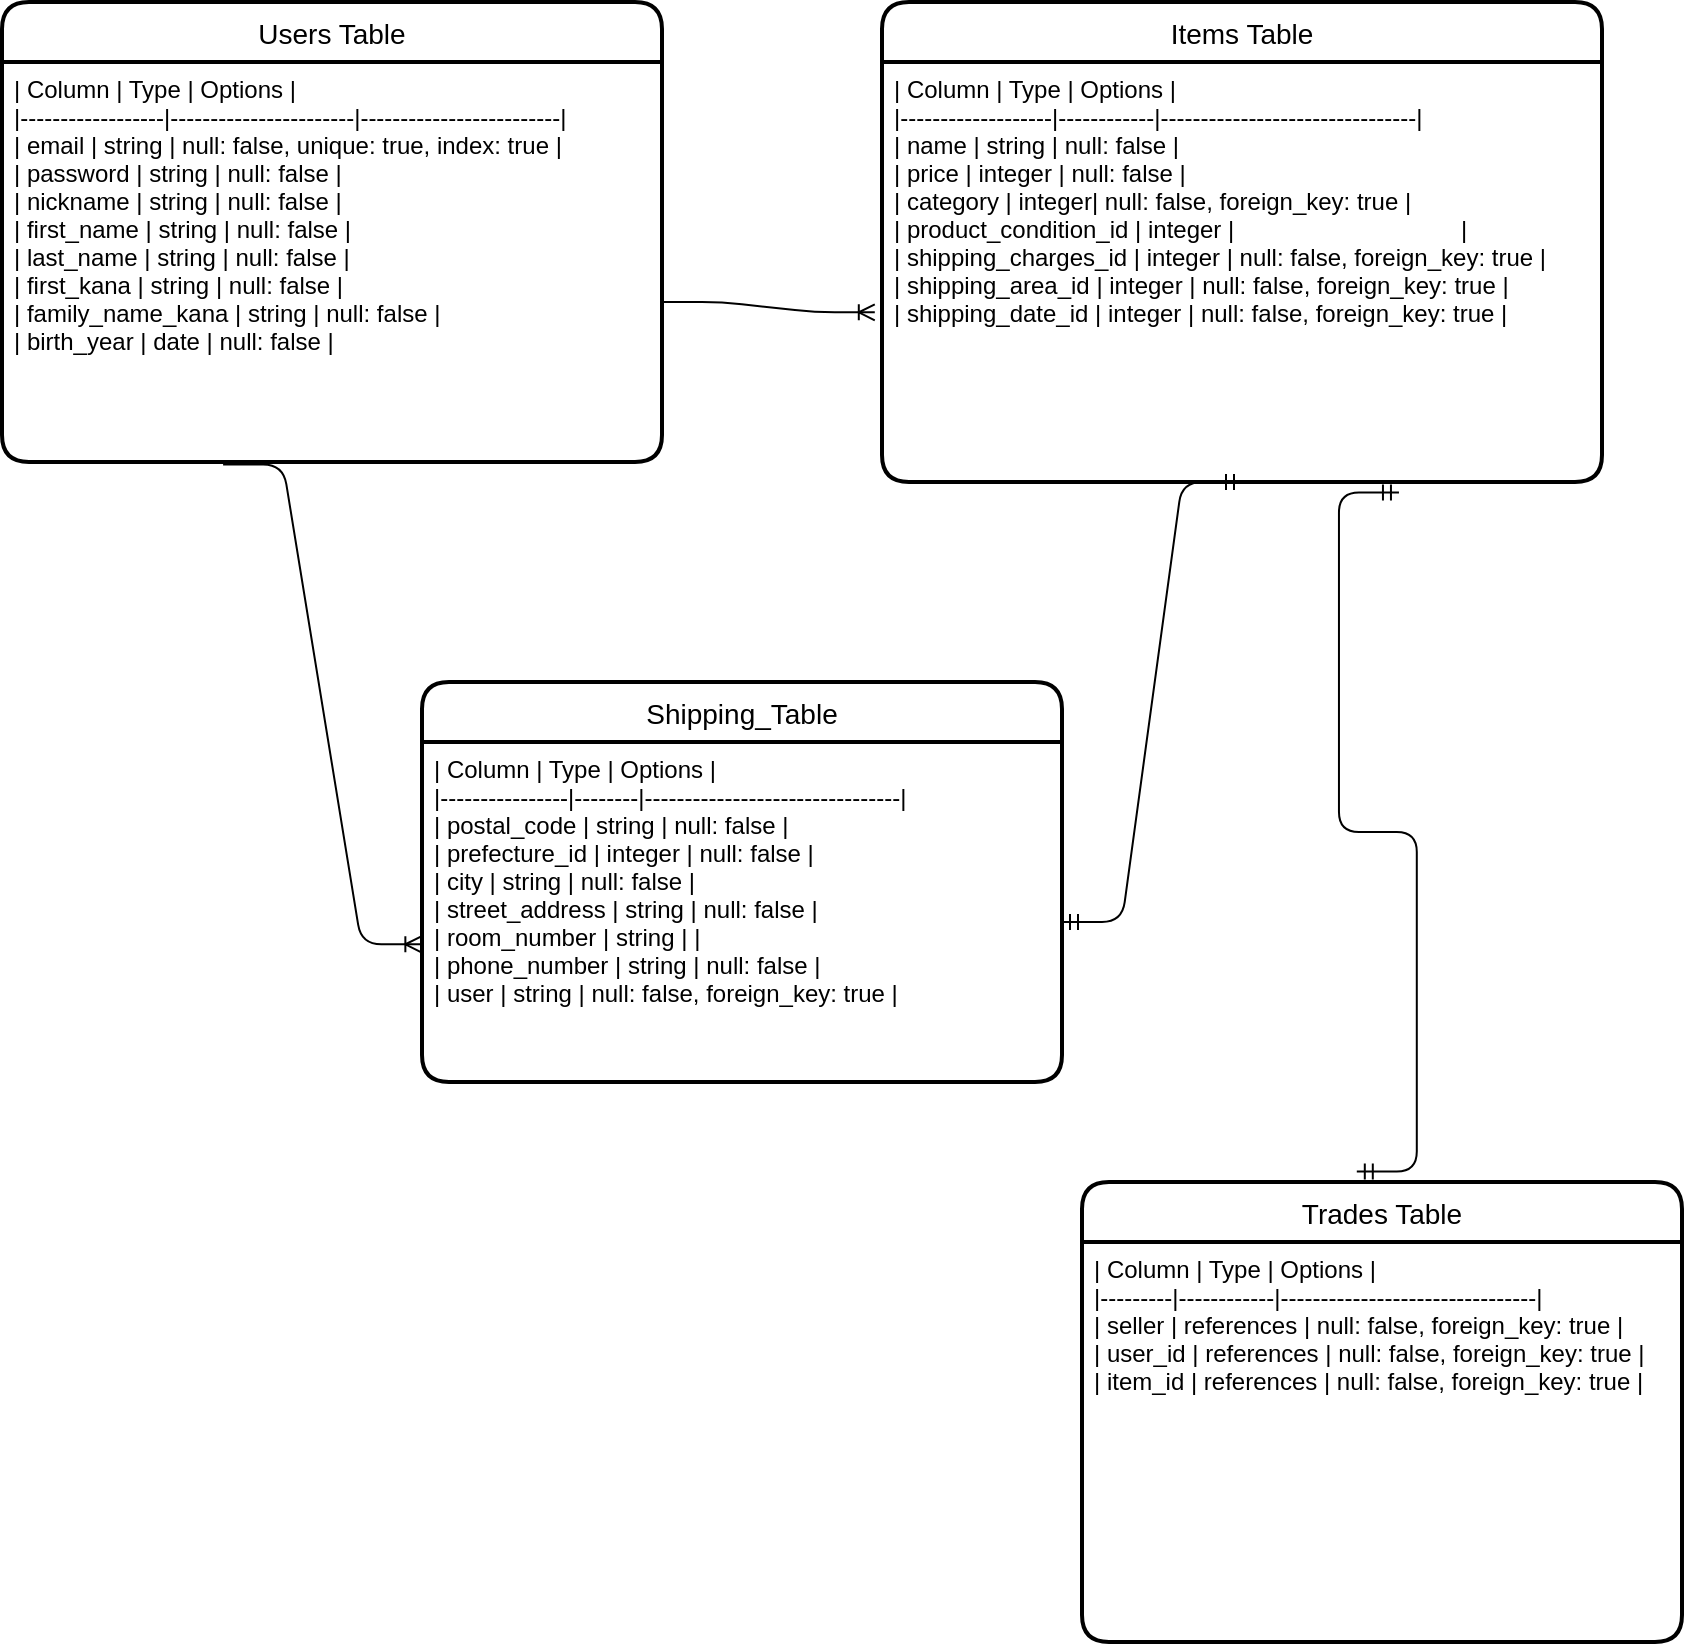 <mxfile version="14.2.4" type="embed">
    <diagram id="5FVqoFkzmzG0YQhWwOOV" name="ページ1">
        <mxGraphModel dx="1620" dy="298" grid="1" gridSize="10" guides="1" tooltips="1" connect="1" arrows="1" fold="1" page="1" pageScale="1" pageWidth="850" pageHeight="1100" math="0" shadow="0">
            <root>
                <mxCell id="0"/>
                <mxCell id="1" parent="0"/>
                <mxCell id="2" value="Users Table" style="swimlane;childLayout=stackLayout;horizontal=1;startSize=30;horizontalStack=0;rounded=1;fontSize=14;fontStyle=0;strokeWidth=2;resizeParent=0;resizeLast=1;shadow=0;dashed=0;align=center;" vertex="1" parent="1">
                    <mxGeometry y="90" width="330" height="230" as="geometry"/>
                </mxCell>
                <mxCell id="3" value="| Column           | Type                  | Options                                  |&#10;|------------------|-----------------------|-------------------------|&#10;| email            | string                | null: false, unique: true, index: true   |&#10;| password         | string                | null: false                              |&#10;| nickname         | string                | null: false                              |&#10;| first_name       | string                | null: false                              |&#10;| last_name        | string                | null: false                              |&#10;| first_kana       | string                | null: false                              |&#10;| family_name_kana | string                | null: false                              |&#10;| birth_year       | date                | null: false                              |" style="align=left;strokeColor=none;fillColor=none;spacingLeft=4;fontSize=12;verticalAlign=top;resizable=0;rotatable=0;part=1;" vertex="1" parent="2">
                    <mxGeometry y="30" width="330" height="200" as="geometry"/>
                </mxCell>
                <mxCell id="4" value="Items Table" style="swimlane;childLayout=stackLayout;horizontal=1;startSize=30;horizontalStack=0;rounded=1;fontSize=14;fontStyle=0;strokeWidth=2;resizeParent=0;resizeLast=1;shadow=0;dashed=0;align=center;" vertex="1" parent="1">
                    <mxGeometry x="440" y="90" width="360" height="240" as="geometry"/>
                </mxCell>
                <mxCell id="5" value="| Column            | Type       | Options                        |&#10;|-------------------|------------|--------------------------------|&#10;| name              | string     | null: false                    |&#10;| price             | integer    | null: false                    |&#10;| category          | integer| null: false, foreign_key: true |&#10;| product_condition_id | integer    |                                  |&#10;| shipping_charges_id | integer    | null: false, foreign_key: true |&#10;| shipping_area_id | integer    | null: false, foreign_key: true |&#10;| shipping_date_id | integer    | null: false, foreign_key: true |" style="align=left;strokeColor=none;fillColor=none;spacingLeft=4;fontSize=12;verticalAlign=top;resizable=0;rotatable=0;part=1;" vertex="1" parent="4">
                    <mxGeometry y="30" width="360" height="210" as="geometry"/>
                </mxCell>
                <mxCell id="7" value="Shipping_Table" style="swimlane;childLayout=stackLayout;horizontal=1;startSize=30;horizontalStack=0;rounded=1;fontSize=14;fontStyle=0;strokeWidth=2;resizeParent=0;resizeLast=1;shadow=0;dashed=0;align=center;" vertex="1" parent="1">
                    <mxGeometry x="210" y="430" width="320" height="200" as="geometry"/>
                </mxCell>
                <mxCell id="8" value="| Column         | Type   | Options                        |&#10;|----------------|--------|--------------------------------|&#10;| postal_code    | string | null: false                    |&#10;| prefecture_id | integer | null: false                    |&#10;| city           | string | null: false                    |&#10;| street_address | string | null: false                    |&#10;| room_number    | string |                                |&#10;| phone_number   | string | null: false                    |&#10;| user           | string | null: false, foreign_key: true |" style="align=left;strokeColor=none;fillColor=none;spacingLeft=4;fontSize=12;verticalAlign=top;resizable=0;rotatable=0;part=1;" vertex="1" parent="7">
                    <mxGeometry y="30" width="320" height="170" as="geometry"/>
                </mxCell>
                <mxCell id="9" value="" style="edgeStyle=entityRelationEdgeStyle;fontSize=12;html=1;endArrow=ERoneToMany;entryX=-0.01;entryY=0.596;entryDx=0;entryDy=0;entryPerimeter=0;" edge="1" parent="1" target="5">
                    <mxGeometry width="100" height="100" relative="1" as="geometry">
                        <mxPoint x="330" y="240" as="sourcePoint"/>
                        <mxPoint x="450" y="240" as="targetPoint"/>
                    </mxGeometry>
                </mxCell>
                <mxCell id="12" value="" style="edgeStyle=entityRelationEdgeStyle;fontSize=12;html=1;endArrow=ERoneToMany;exitX=0.335;exitY=1.006;exitDx=0;exitDy=0;exitPerimeter=0;entryX=-0.001;entryY=0.595;entryDx=0;entryDy=0;entryPerimeter=0;" edge="1" parent="1" source="3" target="8">
                    <mxGeometry width="100" height="100" relative="1" as="geometry">
                        <mxPoint x="150" y="340" as="sourcePoint"/>
                        <mxPoint x="200" y="560" as="targetPoint"/>
                    </mxGeometry>
                </mxCell>
                <mxCell id="13" value="" style="edgeStyle=entityRelationEdgeStyle;fontSize=12;html=1;endArrow=ERmandOne;startArrow=ERmandOne;entryX=0.5;entryY=1;entryDx=0;entryDy=0;" edge="1" parent="1" target="5">
                    <mxGeometry width="100" height="100" relative="1" as="geometry">
                        <mxPoint x="530" y="550" as="sourcePoint"/>
                        <mxPoint x="630" y="450" as="targetPoint"/>
                    </mxGeometry>
                </mxCell>
                <mxCell id="15" value="Trades Table" style="swimlane;childLayout=stackLayout;horizontal=1;startSize=30;horizontalStack=0;rounded=1;fontSize=14;fontStyle=0;strokeWidth=2;resizeParent=0;resizeLast=1;shadow=0;dashed=0;align=center;" vertex="1" parent="1">
                    <mxGeometry x="540" y="680" width="300" height="230" as="geometry"/>
                </mxCell>
                <mxCell id="16" value="| Column  | Type       | Options                        |&#10;|---------|------------|--------------------------------|&#10;| seller  | references | null: false, foreign_key: true |&#10;| user_id | references | null: false, foreign_key: true |&#10;| item_id | references | null: false, foreign_key: true |" style="align=left;strokeColor=none;fillColor=none;spacingLeft=4;fontSize=12;verticalAlign=top;resizable=0;rotatable=0;part=1;" vertex="1" parent="15">
                    <mxGeometry y="30" width="300" height="200" as="geometry"/>
                </mxCell>
                <mxCell id="17" value="" style="edgeStyle=entityRelationEdgeStyle;fontSize=12;html=1;endArrow=ERmandOne;startArrow=ERmandOne;exitX=0.458;exitY=-0.023;exitDx=0;exitDy=0;exitPerimeter=0;entryX=0.718;entryY=1.025;entryDx=0;entryDy=0;entryPerimeter=0;" edge="1" parent="1" source="15" target="5">
                    <mxGeometry width="100" height="100" relative="1" as="geometry">
                        <mxPoint x="650" y="640" as="sourcePoint"/>
                        <mxPoint x="660" y="420" as="targetPoint"/>
                    </mxGeometry>
                </mxCell>
            </root>
        </mxGraphModel>
    </diagram>
</mxfile>